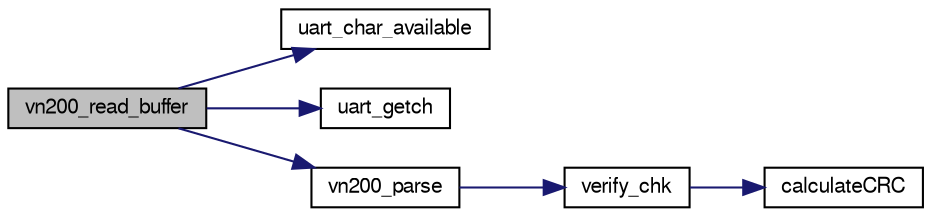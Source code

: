 digraph "vn200_read_buffer"
{
  edge [fontname="FreeSans",fontsize="10",labelfontname="FreeSans",labelfontsize="10"];
  node [fontname="FreeSans",fontsize="10",shape=record];
  rankdir="LR";
  Node1 [label="vn200_read_buffer",height=0.2,width=0.4,color="black", fillcolor="grey75", style="filled", fontcolor="black"];
  Node1 -> Node2 [color="midnightblue",fontsize="10",style="solid",fontname="FreeSans"];
  Node2 [label="uart_char_available",height=0.2,width=0.4,color="black", fillcolor="white", style="filled",URL="$linux_2mcu__periph_2uart__arch_8c.html#a663f41657d0ad8e115fc7709b071d749",tooltip="Check UART for available chars in receive buffer. "];
  Node1 -> Node3 [color="midnightblue",fontsize="10",style="solid",fontname="FreeSans"];
  Node3 [label="uart_getch",height=0.2,width=0.4,color="black", fillcolor="white", style="filled",URL="$chibios_2mcu__periph_2uart__arch_8c.html#adb9a60ec94a31a08e6454ccf64f24039"];
  Node1 -> Node4 [color="midnightblue",fontsize="10",style="solid",fontname="FreeSans"];
  Node4 [label="vn200_parse",height=0.2,width=0.4,color="black", fillcolor="white", style="filled",URL="$vn200__serial_8c.html#ac1686e2d6ad01507cfe022f2abbc8f7d",tooltip="Packet Collection & state machine. "];
  Node4 -> Node5 [color="midnightblue",fontsize="10",style="solid",fontname="FreeSans"];
  Node5 [label="verify_chk",height=0.2,width=0.4,color="black", fillcolor="white", style="filled",URL="$vn200__serial_8c.html#ae28fd86966eafa975b528e8253ccfe40",tooltip="Verify checksum. "];
  Node5 -> Node6 [color="midnightblue",fontsize="10",style="solid",fontname="FreeSans"];
  Node6 [label="calculateCRC",height=0.2,width=0.4,color="black", fillcolor="white", style="filled",URL="$vn200__serial_8c.html#a4534893dcb2459077ceb871a388ad0ce",tooltip="Calculates the 16-bit CRC for the given ASCII or binary message. "];
}
